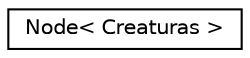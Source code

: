 digraph "Graphical Class Hierarchy"
{
  edge [fontname="Helvetica",fontsize="10",labelfontname="Helvetica",labelfontsize="10"];
  node [fontname="Helvetica",fontsize="10",shape=record];
  rankdir="LR";
  Node0 [label="Node\< Creaturas \>",height=0.2,width=0.4,color="black", fillcolor="white", style="filled",URL="$classNode.html"];
}
